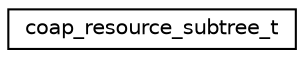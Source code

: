 digraph "Graphical Class Hierarchy"
{
 // LATEX_PDF_SIZE
  edge [fontname="Helvetica",fontsize="10",labelfontname="Helvetica",labelfontsize="10"];
  node [fontname="Helvetica",fontsize="10",shape=record];
  rankdir="LR";
  Node0 [label="coap_resource_subtree_t",height=0.2,width=0.4,color="black", fillcolor="white", style="filled",URL="$structcoap__resource__subtree__t.html",tooltip="Type for CoAP resource subtrees."];
}

